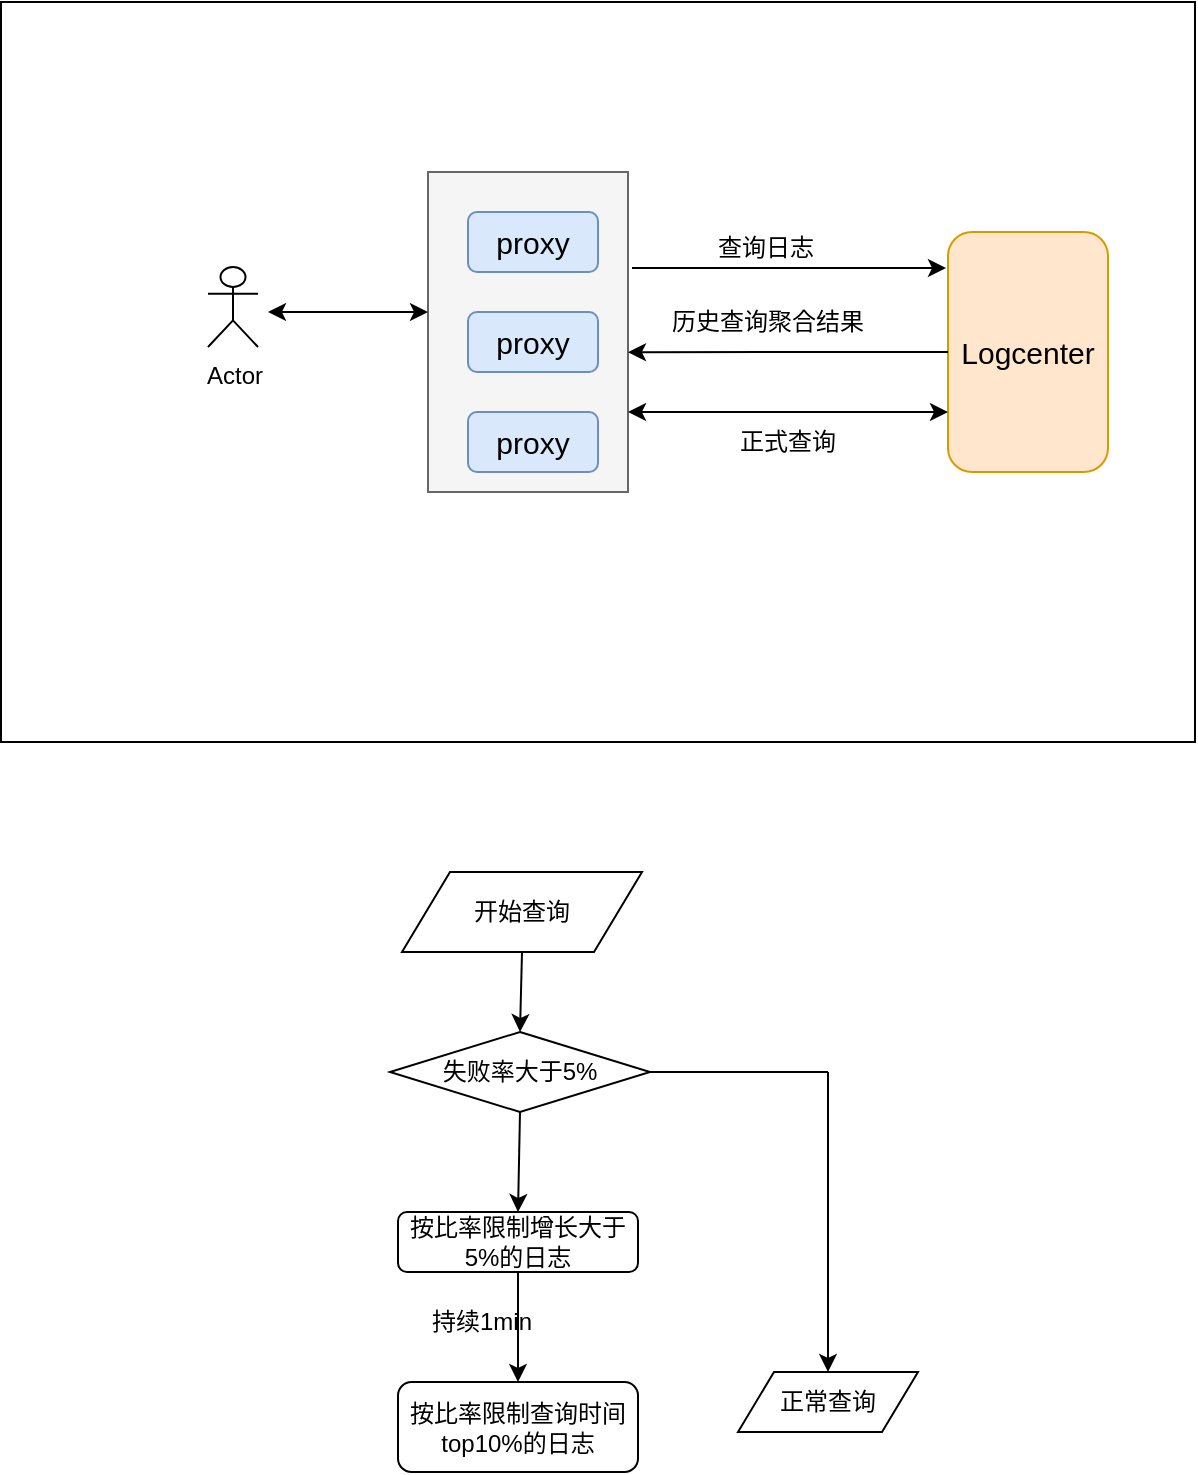 <mxfile version="10.6.3" type="device"><diagram id="gb1eYxcYukM8MqBNBdhA" name="Page-1"><mxGraphModel dx="918" dy="1764" grid="1" gridSize="10" guides="1" tooltips="1" connect="1" arrows="1" fold="1" page="1" pageScale="1" pageWidth="827" pageHeight="1169" math="0" shadow="0"><root><mxCell id="0"/><mxCell id="1" parent="0"/><mxCell id="CK74eMMSKvhAcbO6hkz4-20" value="" style="rounded=0;whiteSpace=wrap;html=1;" vertex="1" parent="1"><mxGeometry x="126.5" y="-15" width="597" height="370" as="geometry"/></mxCell><mxCell id="CK74eMMSKvhAcbO6hkz4-15" value="" style="rounded=0;whiteSpace=wrap;html=1;fillColor=#f5f5f5;strokeColor=#666666;fontColor=#333333;" vertex="1" parent="1"><mxGeometry x="340" y="70" width="100" height="160" as="geometry"/></mxCell><mxCell id="L_HpwLBXXakocLooUIs1-1" value="&lt;font style=&quot;font-size: 15px&quot;&gt;proxy&lt;/font&gt;" style="rounded=1;whiteSpace=wrap;html=1;fillColor=#dae8fc;strokeColor=#6c8ebf;" parent="1" vertex="1"><mxGeometry x="360" y="90" width="65" height="30" as="geometry"/></mxCell><mxCell id="L_HpwLBXXakocLooUIs1-7" value="&lt;font style=&quot;font-size: 15px&quot;&gt;Logcenter&lt;/font&gt;" style="rounded=1;whiteSpace=wrap;html=1;fillColor=#ffe6cc;strokeColor=#d79b00;" parent="1" vertex="1"><mxGeometry x="600" y="100" width="80" height="120" as="geometry"/></mxCell><mxCell id="CK74eMMSKvhAcbO6hkz4-2" value="&lt;font style=&quot;font-size: 15px&quot;&gt;proxy&lt;/font&gt;" style="rounded=1;whiteSpace=wrap;html=1;fillColor=#dae8fc;strokeColor=#6c8ebf;" vertex="1" parent="1"><mxGeometry x="360" y="140" width="65" height="30" as="geometry"/></mxCell><mxCell id="CK74eMMSKvhAcbO6hkz4-3" value="&lt;font style=&quot;font-size: 15px&quot;&gt;proxy&lt;/font&gt;" style="rounded=1;whiteSpace=wrap;html=1;fillColor=#dae8fc;strokeColor=#6c8ebf;" vertex="1" parent="1"><mxGeometry x="360" y="190" width="65" height="30" as="geometry"/></mxCell><mxCell id="CK74eMMSKvhAcbO6hkz4-9" value="Actor" style="shape=umlActor;verticalLabelPosition=bottom;labelBackgroundColor=#ffffff;verticalAlign=top;html=1;outlineConnect=0;" vertex="1" parent="1"><mxGeometry x="230" y="117.5" width="25" height="40" as="geometry"/></mxCell><mxCell id="CK74eMMSKvhAcbO6hkz4-11" value="" style="endArrow=classic;startArrow=classic;html=1;" edge="1" parent="1"><mxGeometry width="50" height="50" relative="1" as="geometry"><mxPoint x="260" y="140" as="sourcePoint"/><mxPoint x="340" y="140" as="targetPoint"/></mxGeometry></mxCell><mxCell id="CK74eMMSKvhAcbO6hkz4-17" value="" style="endArrow=classic;html=1;" edge="1" parent="1"><mxGeometry width="50" height="50" relative="1" as="geometry"><mxPoint x="442" y="118" as="sourcePoint"/><mxPoint x="599" y="118" as="targetPoint"/></mxGeometry></mxCell><mxCell id="CK74eMMSKvhAcbO6hkz4-19" value="查询日志" style="text;html=1;resizable=0;points=[];autosize=1;align=left;verticalAlign=top;spacingTop=-4;" vertex="1" parent="1"><mxGeometry x="482.5" y="97.5" width="60" height="20" as="geometry"/></mxCell><mxCell id="CK74eMMSKvhAcbO6hkz4-21" value="历史查询聚合结果" style="text;html=1;strokeColor=none;fillColor=none;align=center;verticalAlign=middle;whiteSpace=wrap;rounded=0;" vertex="1" parent="1"><mxGeometry x="460" y="135" width="100" height="20" as="geometry"/></mxCell><mxCell id="CK74eMMSKvhAcbO6hkz4-26" value="" style="endArrow=classic;startArrow=classic;html=1;exitX=1;exitY=0.75;exitDx=0;exitDy=0;entryX=0;entryY=0.75;entryDx=0;entryDy=0;" edge="1" parent="1" source="CK74eMMSKvhAcbO6hkz4-15" target="L_HpwLBXXakocLooUIs1-7"><mxGeometry width="50" height="50" relative="1" as="geometry"><mxPoint x="510" y="280" as="sourcePoint"/><mxPoint x="560" y="230" as="targetPoint"/></mxGeometry></mxCell><mxCell id="CK74eMMSKvhAcbO6hkz4-27" value="正式查询" style="text;html=1;strokeColor=none;fillColor=none;align=center;verticalAlign=middle;whiteSpace=wrap;rounded=0;" vertex="1" parent="1"><mxGeometry x="470" y="195" width="100" height="20" as="geometry"/></mxCell><mxCell id="CK74eMMSKvhAcbO6hkz4-29" value="" style="endArrow=classic;html=1;exitX=0;exitY=0.5;exitDx=0;exitDy=0;entryX=1;entryY=0.563;entryDx=0;entryDy=0;entryPerimeter=0;" edge="1" parent="1" source="L_HpwLBXXakocLooUIs1-7" target="CK74eMMSKvhAcbO6hkz4-15"><mxGeometry width="50" height="50" relative="1" as="geometry"><mxPoint x="460" y="340" as="sourcePoint"/><mxPoint x="510" y="290" as="targetPoint"/></mxGeometry></mxCell><mxCell id="CK74eMMSKvhAcbO6hkz4-30" value="开始查询" style="shape=parallelogram;perimeter=parallelogramPerimeter;whiteSpace=wrap;html=1;" vertex="1" parent="1"><mxGeometry x="327" y="420" width="120" height="40" as="geometry"/></mxCell><mxCell id="CK74eMMSKvhAcbO6hkz4-31" value="&lt;span&gt;失败率大于5%&lt;/span&gt;" style="rhombus;whiteSpace=wrap;html=1;" vertex="1" parent="1"><mxGeometry x="321" y="500" width="130" height="40" as="geometry"/></mxCell><mxCell id="CK74eMMSKvhAcbO6hkz4-33" value="正常查询" style="shape=parallelogram;perimeter=parallelogramPerimeter;whiteSpace=wrap;html=1;" vertex="1" parent="1"><mxGeometry x="495" y="670" width="90" height="30" as="geometry"/></mxCell><mxCell id="CK74eMMSKvhAcbO6hkz4-35" value="" style="endArrow=classic;html=1;entryX=0.5;entryY=0;entryDx=0;entryDy=0;" edge="1" parent="1" target="CK74eMMSKvhAcbO6hkz4-33"><mxGeometry width="50" height="50" relative="1" as="geometry"><mxPoint x="540" y="520" as="sourcePoint"/><mxPoint x="610" y="500" as="targetPoint"/></mxGeometry></mxCell><mxCell id="CK74eMMSKvhAcbO6hkz4-36" value="按比率限制增长大于5%的日志" style="rounded=1;whiteSpace=wrap;html=1;" vertex="1" parent="1"><mxGeometry x="325" y="590" width="120" height="30" as="geometry"/></mxCell><mxCell id="CK74eMMSKvhAcbO6hkz4-46" value="&lt;span&gt;按比率限制查询时间top10%的日志&lt;/span&gt;" style="rounded=1;whiteSpace=wrap;html=1;" vertex="1" parent="1"><mxGeometry x="325" y="675" width="120" height="45" as="geometry"/></mxCell><mxCell id="CK74eMMSKvhAcbO6hkz4-48" value="" style="endArrow=classic;html=1;exitX=0.5;exitY=1;exitDx=0;exitDy=0;entryX=0.5;entryY=0;entryDx=0;entryDy=0;" edge="1" parent="1" source="CK74eMMSKvhAcbO6hkz4-36" target="CK74eMMSKvhAcbO6hkz4-46"><mxGeometry width="50" height="50" relative="1" as="geometry"><mxPoint x="310" y="750" as="sourcePoint"/><mxPoint x="360" y="700" as="targetPoint"/></mxGeometry></mxCell><mxCell id="CK74eMMSKvhAcbO6hkz4-49" value="持续1min" style="text;html=1;resizable=0;points=[];autosize=1;align=left;verticalAlign=top;spacingTop=-4;direction=south;" vertex="1" parent="1"><mxGeometry x="340" y="635" width="20" height="70" as="geometry"/></mxCell><mxCell id="CK74eMMSKvhAcbO6hkz4-50" value="" style="endArrow=none;html=1;exitX=1;exitY=0.5;exitDx=0;exitDy=0;" edge="1" parent="1" source="CK74eMMSKvhAcbO6hkz4-31"><mxGeometry width="50" height="50" relative="1" as="geometry"><mxPoint x="610" y="470" as="sourcePoint"/><mxPoint x="540" y="520" as="targetPoint"/></mxGeometry></mxCell><mxCell id="CK74eMMSKvhAcbO6hkz4-51" value="" style="endArrow=classic;html=1;exitX=0.5;exitY=1;exitDx=0;exitDy=0;entryX=0.5;entryY=0;entryDx=0;entryDy=0;" edge="1" parent="1" source="CK74eMMSKvhAcbO6hkz4-31" target="CK74eMMSKvhAcbO6hkz4-36"><mxGeometry width="50" height="50" relative="1" as="geometry"><mxPoint x="300" y="880" as="sourcePoint"/><mxPoint x="350" y="830" as="targetPoint"/></mxGeometry></mxCell><mxCell id="CK74eMMSKvhAcbO6hkz4-52" value="" style="endArrow=classic;html=1;exitX=0.5;exitY=1;exitDx=0;exitDy=0;entryX=0.5;entryY=0;entryDx=0;entryDy=0;" edge="1" parent="1" source="CK74eMMSKvhAcbO6hkz4-30" target="CK74eMMSKvhAcbO6hkz4-31"><mxGeometry width="50" height="50" relative="1" as="geometry"><mxPoint x="80" y="560" as="sourcePoint"/><mxPoint x="130" y="510" as="targetPoint"/></mxGeometry></mxCell></root></mxGraphModel></diagram></mxfile>